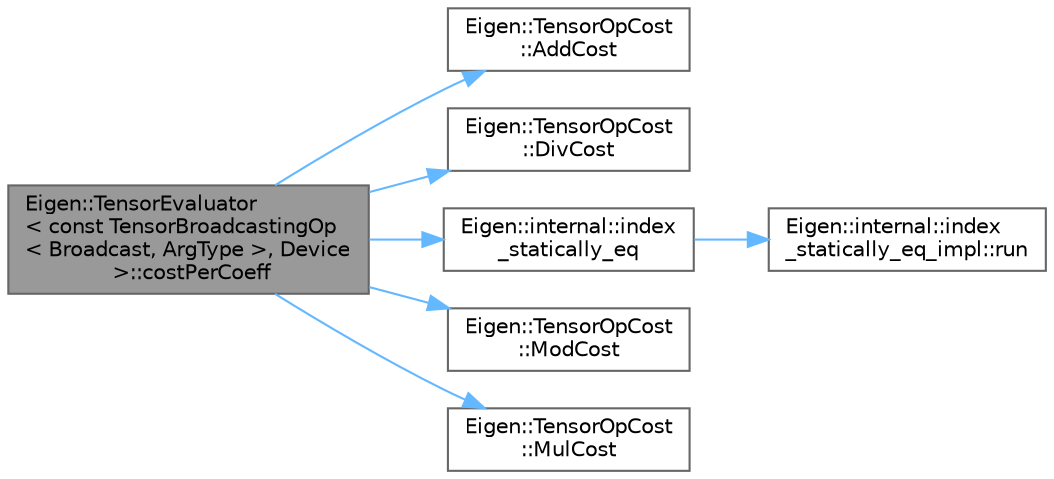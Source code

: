 digraph "Eigen::TensorEvaluator&lt; const TensorBroadcastingOp&lt; Broadcast, ArgType &gt;, Device &gt;::costPerCoeff"
{
 // LATEX_PDF_SIZE
  bgcolor="transparent";
  edge [fontname=Helvetica,fontsize=10,labelfontname=Helvetica,labelfontsize=10];
  node [fontname=Helvetica,fontsize=10,shape=box,height=0.2,width=0.4];
  rankdir="LR";
  Node1 [id="Node000001",label="Eigen::TensorEvaluator\l\< const TensorBroadcastingOp\l\< Broadcast, ArgType \>, Device\l \>::costPerCoeff",height=0.2,width=0.4,color="gray40", fillcolor="grey60", style="filled", fontcolor="black",tooltip=" "];
  Node1 -> Node2 [id="edge1_Node000001_Node000002",color="steelblue1",style="solid",tooltip=" "];
  Node2 [id="Node000002",label="Eigen::TensorOpCost\l::AddCost",height=0.2,width=0.4,color="grey40", fillcolor="white", style="filled",URL="$class_eigen_1_1_tensor_op_cost.html#a7c74e94f5c5992ddd756ba868df98441",tooltip=" "];
  Node1 -> Node3 [id="edge2_Node000001_Node000003",color="steelblue1",style="solid",tooltip=" "];
  Node3 [id="Node000003",label="Eigen::TensorOpCost\l::DivCost",height=0.2,width=0.4,color="grey40", fillcolor="white", style="filled",URL="$class_eigen_1_1_tensor_op_cost.html#ab5da69fab8e443d48fafa9880aa8691c",tooltip=" "];
  Node1 -> Node4 [id="edge3_Node000001_Node000004",color="steelblue1",style="solid",tooltip=" "];
  Node4 [id="Node000004",label="Eigen::internal::index\l_statically_eq",height=0.2,width=0.4,color="grey40", fillcolor="white", style="filled",URL="$namespace_eigen_1_1internal.html#aa4588bbbd4862fa88c9de674937e44b8",tooltip=" "];
  Node4 -> Node5 [id="edge4_Node000004_Node000005",color="steelblue1",style="solid",tooltip=" "];
  Node5 [id="Node000005",label="Eigen::internal::index\l_statically_eq_impl::run",height=0.2,width=0.4,color="grey40", fillcolor="white", style="filled",URL="$struct_eigen_1_1internal_1_1index__statically__eq__impl.html#ada28184328b202bc35e359ef95689378",tooltip=" "];
  Node1 -> Node6 [id="edge5_Node000001_Node000006",color="steelblue1",style="solid",tooltip=" "];
  Node6 [id="Node000006",label="Eigen::TensorOpCost\l::ModCost",height=0.2,width=0.4,color="grey40", fillcolor="white", style="filled",URL="$class_eigen_1_1_tensor_op_cost.html#a7041e9d0ec3d9b67f951a6bfb68c3cc0",tooltip=" "];
  Node1 -> Node7 [id="edge6_Node000001_Node000007",color="steelblue1",style="solid",tooltip=" "];
  Node7 [id="Node000007",label="Eigen::TensorOpCost\l::MulCost",height=0.2,width=0.4,color="grey40", fillcolor="white", style="filled",URL="$class_eigen_1_1_tensor_op_cost.html#a6beccb61485f429ac575d0a22abf9014",tooltip=" "];
}
